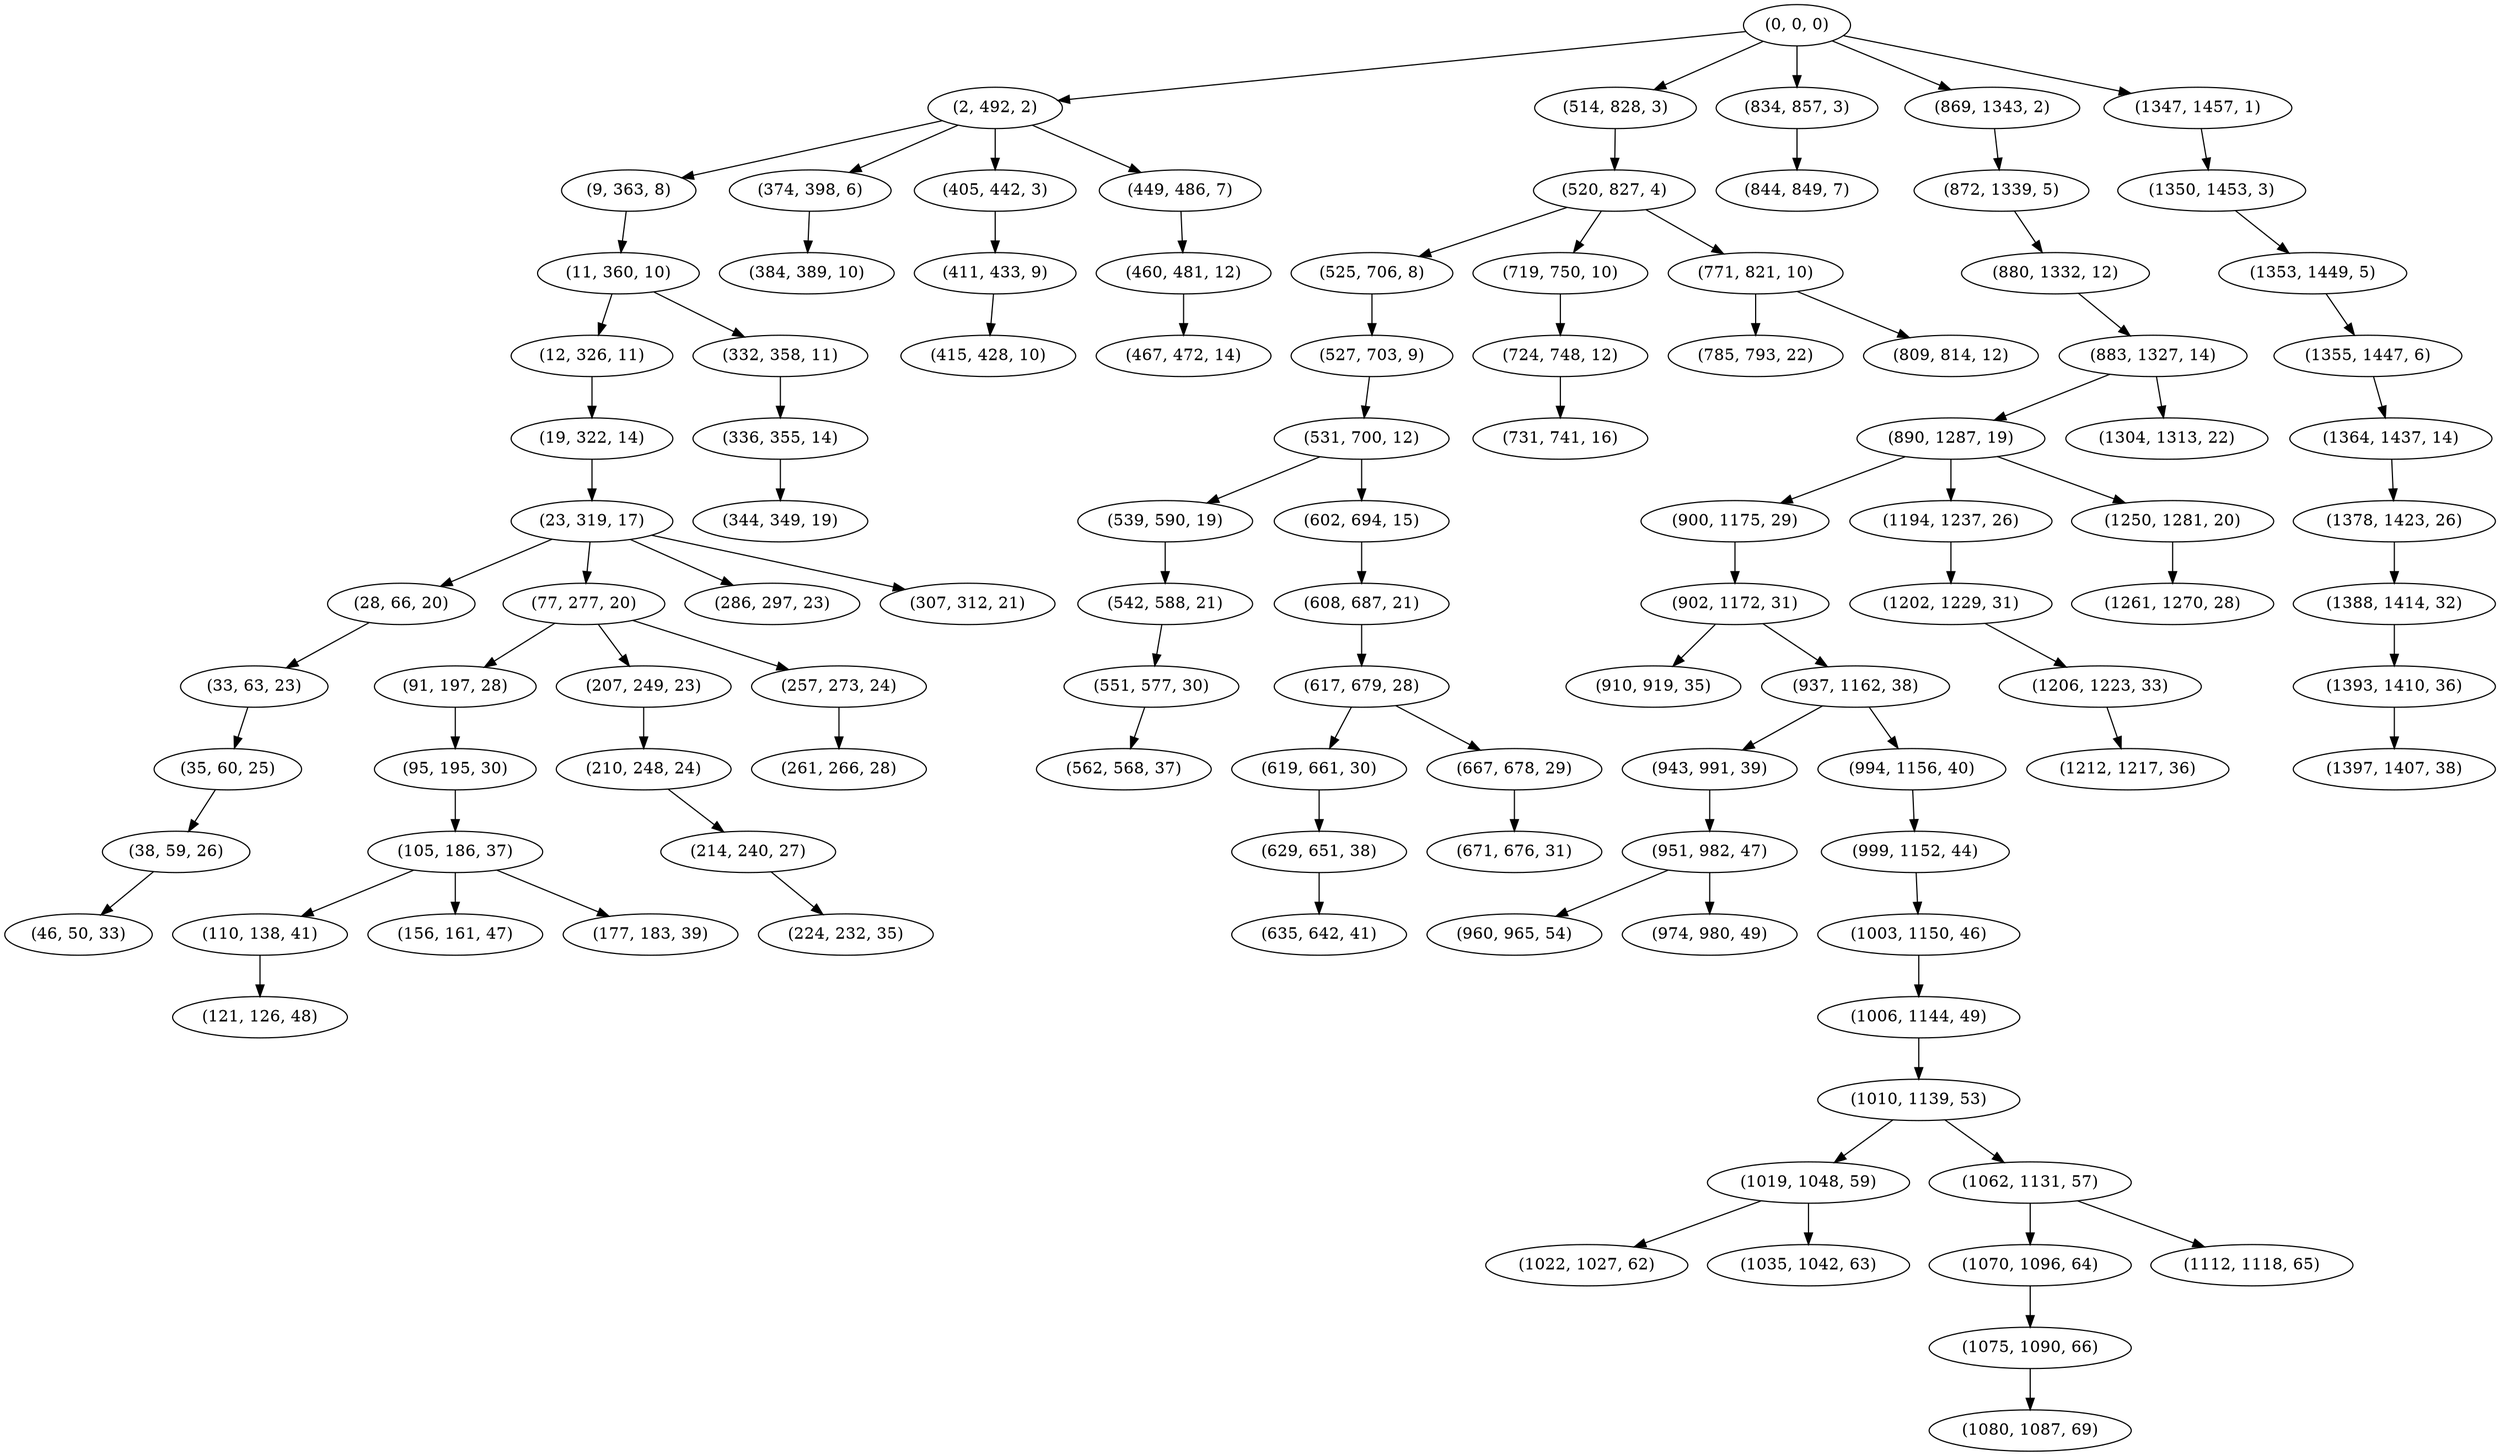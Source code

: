 digraph tree {
    "(0, 0, 0)";
    "(2, 492, 2)";
    "(9, 363, 8)";
    "(11, 360, 10)";
    "(12, 326, 11)";
    "(19, 322, 14)";
    "(23, 319, 17)";
    "(28, 66, 20)";
    "(33, 63, 23)";
    "(35, 60, 25)";
    "(38, 59, 26)";
    "(46, 50, 33)";
    "(77, 277, 20)";
    "(91, 197, 28)";
    "(95, 195, 30)";
    "(105, 186, 37)";
    "(110, 138, 41)";
    "(121, 126, 48)";
    "(156, 161, 47)";
    "(177, 183, 39)";
    "(207, 249, 23)";
    "(210, 248, 24)";
    "(214, 240, 27)";
    "(224, 232, 35)";
    "(257, 273, 24)";
    "(261, 266, 28)";
    "(286, 297, 23)";
    "(307, 312, 21)";
    "(332, 358, 11)";
    "(336, 355, 14)";
    "(344, 349, 19)";
    "(374, 398, 6)";
    "(384, 389, 10)";
    "(405, 442, 3)";
    "(411, 433, 9)";
    "(415, 428, 10)";
    "(449, 486, 7)";
    "(460, 481, 12)";
    "(467, 472, 14)";
    "(514, 828, 3)";
    "(520, 827, 4)";
    "(525, 706, 8)";
    "(527, 703, 9)";
    "(531, 700, 12)";
    "(539, 590, 19)";
    "(542, 588, 21)";
    "(551, 577, 30)";
    "(562, 568, 37)";
    "(602, 694, 15)";
    "(608, 687, 21)";
    "(617, 679, 28)";
    "(619, 661, 30)";
    "(629, 651, 38)";
    "(635, 642, 41)";
    "(667, 678, 29)";
    "(671, 676, 31)";
    "(719, 750, 10)";
    "(724, 748, 12)";
    "(731, 741, 16)";
    "(771, 821, 10)";
    "(785, 793, 22)";
    "(809, 814, 12)";
    "(834, 857, 3)";
    "(844, 849, 7)";
    "(869, 1343, 2)";
    "(872, 1339, 5)";
    "(880, 1332, 12)";
    "(883, 1327, 14)";
    "(890, 1287, 19)";
    "(900, 1175, 29)";
    "(902, 1172, 31)";
    "(910, 919, 35)";
    "(937, 1162, 38)";
    "(943, 991, 39)";
    "(951, 982, 47)";
    "(960, 965, 54)";
    "(974, 980, 49)";
    "(994, 1156, 40)";
    "(999, 1152, 44)";
    "(1003, 1150, 46)";
    "(1006, 1144, 49)";
    "(1010, 1139, 53)";
    "(1019, 1048, 59)";
    "(1022, 1027, 62)";
    "(1035, 1042, 63)";
    "(1062, 1131, 57)";
    "(1070, 1096, 64)";
    "(1075, 1090, 66)";
    "(1080, 1087, 69)";
    "(1112, 1118, 65)";
    "(1194, 1237, 26)";
    "(1202, 1229, 31)";
    "(1206, 1223, 33)";
    "(1212, 1217, 36)";
    "(1250, 1281, 20)";
    "(1261, 1270, 28)";
    "(1304, 1313, 22)";
    "(1347, 1457, 1)";
    "(1350, 1453, 3)";
    "(1353, 1449, 5)";
    "(1355, 1447, 6)";
    "(1364, 1437, 14)";
    "(1378, 1423, 26)";
    "(1388, 1414, 32)";
    "(1393, 1410, 36)";
    "(1397, 1407, 38)";
    "(0, 0, 0)" -> "(2, 492, 2)";
    "(0, 0, 0)" -> "(514, 828, 3)";
    "(0, 0, 0)" -> "(834, 857, 3)";
    "(0, 0, 0)" -> "(869, 1343, 2)";
    "(0, 0, 0)" -> "(1347, 1457, 1)";
    "(2, 492, 2)" -> "(9, 363, 8)";
    "(2, 492, 2)" -> "(374, 398, 6)";
    "(2, 492, 2)" -> "(405, 442, 3)";
    "(2, 492, 2)" -> "(449, 486, 7)";
    "(9, 363, 8)" -> "(11, 360, 10)";
    "(11, 360, 10)" -> "(12, 326, 11)";
    "(11, 360, 10)" -> "(332, 358, 11)";
    "(12, 326, 11)" -> "(19, 322, 14)";
    "(19, 322, 14)" -> "(23, 319, 17)";
    "(23, 319, 17)" -> "(28, 66, 20)";
    "(23, 319, 17)" -> "(77, 277, 20)";
    "(23, 319, 17)" -> "(286, 297, 23)";
    "(23, 319, 17)" -> "(307, 312, 21)";
    "(28, 66, 20)" -> "(33, 63, 23)";
    "(33, 63, 23)" -> "(35, 60, 25)";
    "(35, 60, 25)" -> "(38, 59, 26)";
    "(38, 59, 26)" -> "(46, 50, 33)";
    "(77, 277, 20)" -> "(91, 197, 28)";
    "(77, 277, 20)" -> "(207, 249, 23)";
    "(77, 277, 20)" -> "(257, 273, 24)";
    "(91, 197, 28)" -> "(95, 195, 30)";
    "(95, 195, 30)" -> "(105, 186, 37)";
    "(105, 186, 37)" -> "(110, 138, 41)";
    "(105, 186, 37)" -> "(156, 161, 47)";
    "(105, 186, 37)" -> "(177, 183, 39)";
    "(110, 138, 41)" -> "(121, 126, 48)";
    "(207, 249, 23)" -> "(210, 248, 24)";
    "(210, 248, 24)" -> "(214, 240, 27)";
    "(214, 240, 27)" -> "(224, 232, 35)";
    "(257, 273, 24)" -> "(261, 266, 28)";
    "(332, 358, 11)" -> "(336, 355, 14)";
    "(336, 355, 14)" -> "(344, 349, 19)";
    "(374, 398, 6)" -> "(384, 389, 10)";
    "(405, 442, 3)" -> "(411, 433, 9)";
    "(411, 433, 9)" -> "(415, 428, 10)";
    "(449, 486, 7)" -> "(460, 481, 12)";
    "(460, 481, 12)" -> "(467, 472, 14)";
    "(514, 828, 3)" -> "(520, 827, 4)";
    "(520, 827, 4)" -> "(525, 706, 8)";
    "(520, 827, 4)" -> "(719, 750, 10)";
    "(520, 827, 4)" -> "(771, 821, 10)";
    "(525, 706, 8)" -> "(527, 703, 9)";
    "(527, 703, 9)" -> "(531, 700, 12)";
    "(531, 700, 12)" -> "(539, 590, 19)";
    "(531, 700, 12)" -> "(602, 694, 15)";
    "(539, 590, 19)" -> "(542, 588, 21)";
    "(542, 588, 21)" -> "(551, 577, 30)";
    "(551, 577, 30)" -> "(562, 568, 37)";
    "(602, 694, 15)" -> "(608, 687, 21)";
    "(608, 687, 21)" -> "(617, 679, 28)";
    "(617, 679, 28)" -> "(619, 661, 30)";
    "(617, 679, 28)" -> "(667, 678, 29)";
    "(619, 661, 30)" -> "(629, 651, 38)";
    "(629, 651, 38)" -> "(635, 642, 41)";
    "(667, 678, 29)" -> "(671, 676, 31)";
    "(719, 750, 10)" -> "(724, 748, 12)";
    "(724, 748, 12)" -> "(731, 741, 16)";
    "(771, 821, 10)" -> "(785, 793, 22)";
    "(771, 821, 10)" -> "(809, 814, 12)";
    "(834, 857, 3)" -> "(844, 849, 7)";
    "(869, 1343, 2)" -> "(872, 1339, 5)";
    "(872, 1339, 5)" -> "(880, 1332, 12)";
    "(880, 1332, 12)" -> "(883, 1327, 14)";
    "(883, 1327, 14)" -> "(890, 1287, 19)";
    "(883, 1327, 14)" -> "(1304, 1313, 22)";
    "(890, 1287, 19)" -> "(900, 1175, 29)";
    "(890, 1287, 19)" -> "(1194, 1237, 26)";
    "(890, 1287, 19)" -> "(1250, 1281, 20)";
    "(900, 1175, 29)" -> "(902, 1172, 31)";
    "(902, 1172, 31)" -> "(910, 919, 35)";
    "(902, 1172, 31)" -> "(937, 1162, 38)";
    "(937, 1162, 38)" -> "(943, 991, 39)";
    "(937, 1162, 38)" -> "(994, 1156, 40)";
    "(943, 991, 39)" -> "(951, 982, 47)";
    "(951, 982, 47)" -> "(960, 965, 54)";
    "(951, 982, 47)" -> "(974, 980, 49)";
    "(994, 1156, 40)" -> "(999, 1152, 44)";
    "(999, 1152, 44)" -> "(1003, 1150, 46)";
    "(1003, 1150, 46)" -> "(1006, 1144, 49)";
    "(1006, 1144, 49)" -> "(1010, 1139, 53)";
    "(1010, 1139, 53)" -> "(1019, 1048, 59)";
    "(1010, 1139, 53)" -> "(1062, 1131, 57)";
    "(1019, 1048, 59)" -> "(1022, 1027, 62)";
    "(1019, 1048, 59)" -> "(1035, 1042, 63)";
    "(1062, 1131, 57)" -> "(1070, 1096, 64)";
    "(1062, 1131, 57)" -> "(1112, 1118, 65)";
    "(1070, 1096, 64)" -> "(1075, 1090, 66)";
    "(1075, 1090, 66)" -> "(1080, 1087, 69)";
    "(1194, 1237, 26)" -> "(1202, 1229, 31)";
    "(1202, 1229, 31)" -> "(1206, 1223, 33)";
    "(1206, 1223, 33)" -> "(1212, 1217, 36)";
    "(1250, 1281, 20)" -> "(1261, 1270, 28)";
    "(1347, 1457, 1)" -> "(1350, 1453, 3)";
    "(1350, 1453, 3)" -> "(1353, 1449, 5)";
    "(1353, 1449, 5)" -> "(1355, 1447, 6)";
    "(1355, 1447, 6)" -> "(1364, 1437, 14)";
    "(1364, 1437, 14)" -> "(1378, 1423, 26)";
    "(1378, 1423, 26)" -> "(1388, 1414, 32)";
    "(1388, 1414, 32)" -> "(1393, 1410, 36)";
    "(1393, 1410, 36)" -> "(1397, 1407, 38)";
}
